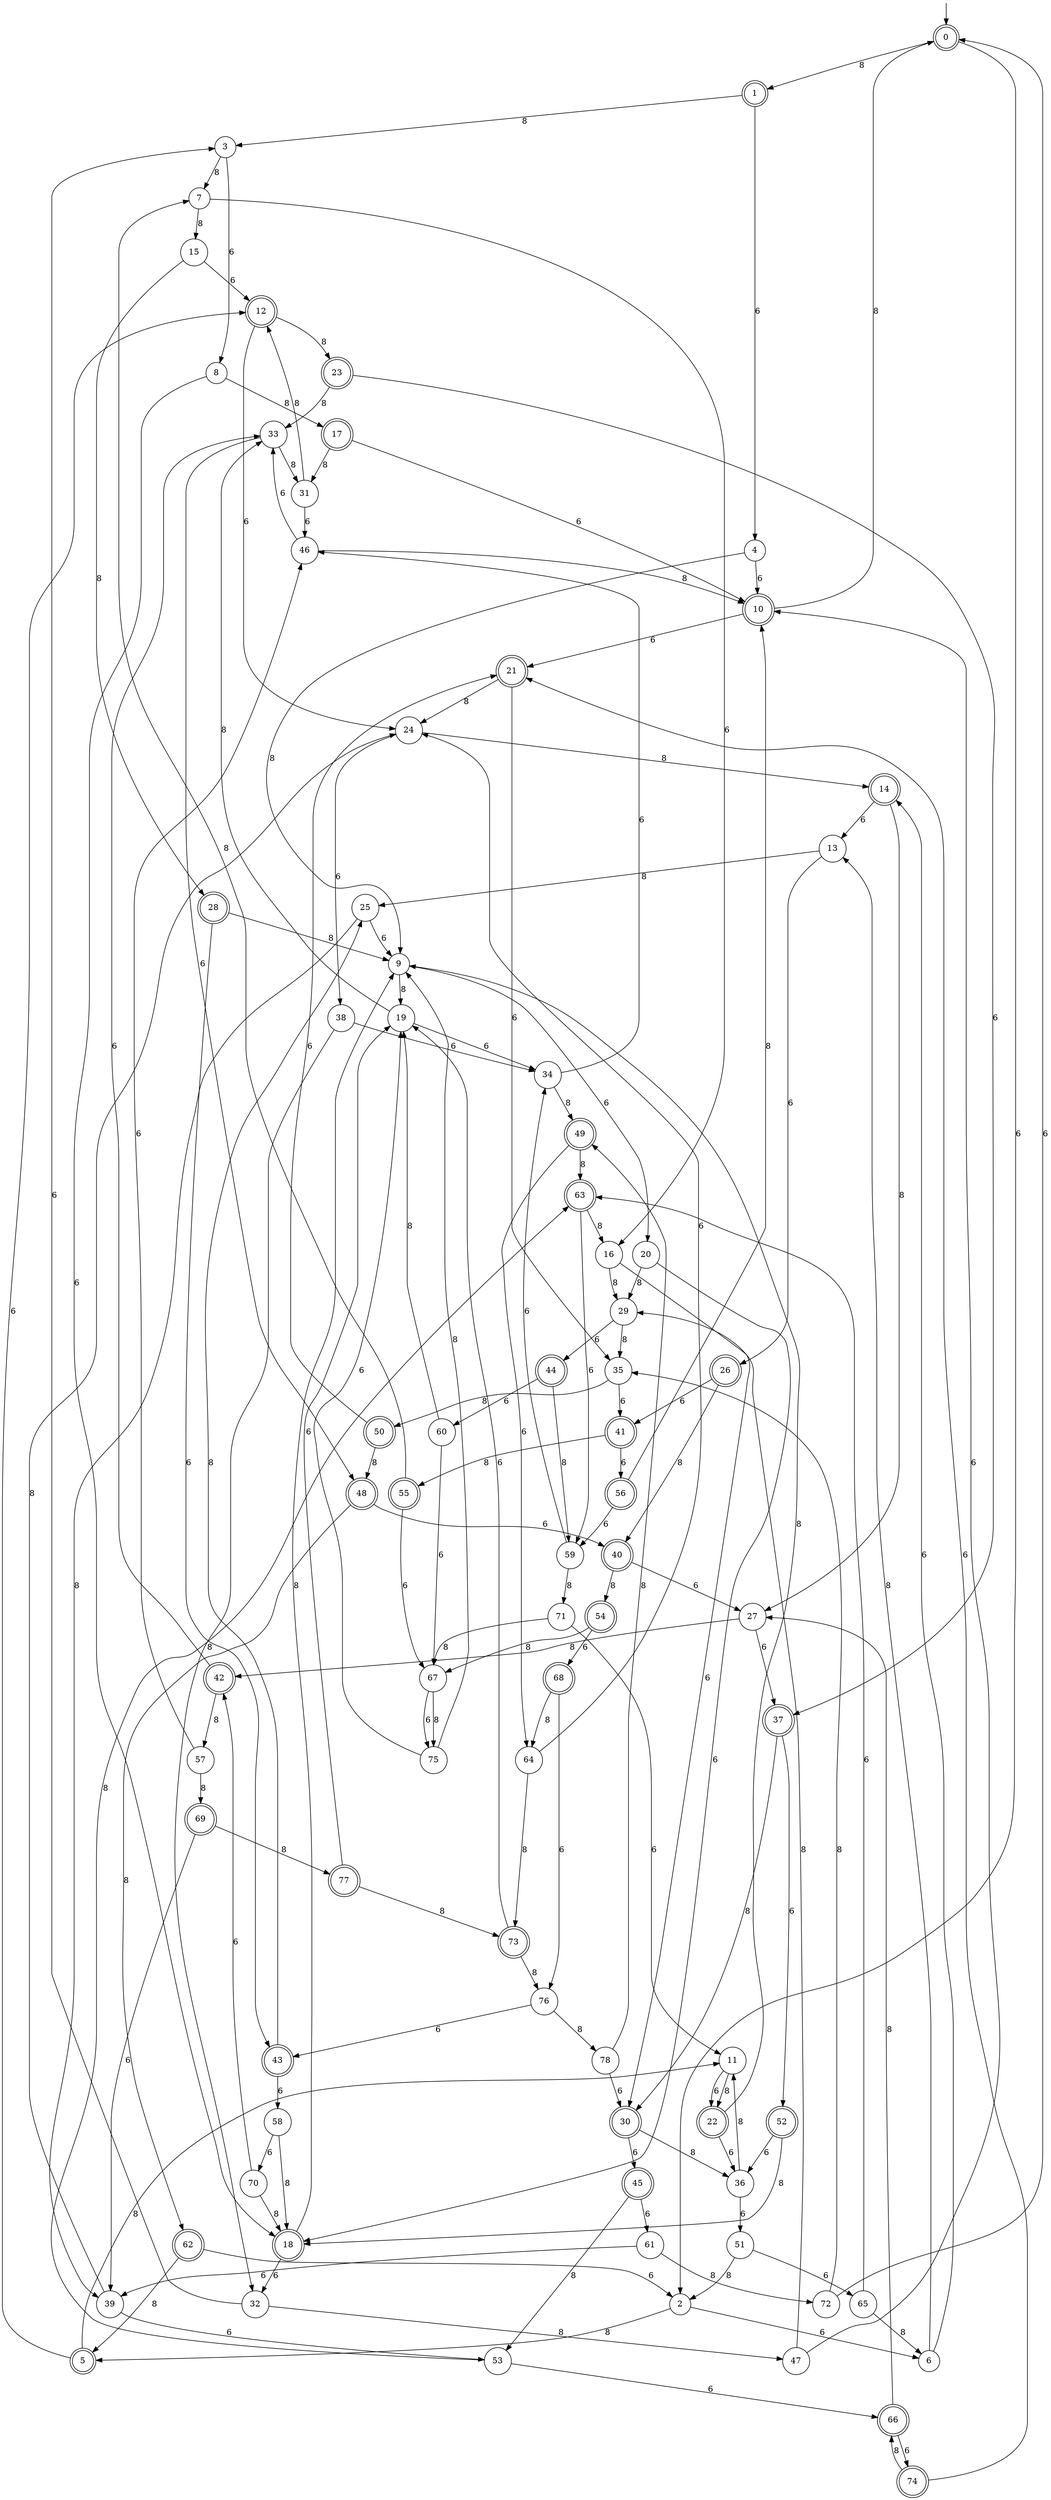 digraph g {

	s0 [shape="doublecircle" label="0"];
	s1 [shape="doublecircle" label="1"];
	s2 [shape="circle" label="2"];
	s3 [shape="circle" label="3"];
	s4 [shape="circle" label="4"];
	s5 [shape="doublecircle" label="5"];
	s6 [shape="circle" label="6"];
	s7 [shape="circle" label="7"];
	s8 [shape="circle" label="8"];
	s9 [shape="circle" label="9"];
	s10 [shape="doublecircle" label="10"];
	s11 [shape="circle" label="11"];
	s12 [shape="doublecircle" label="12"];
	s13 [shape="circle" label="13"];
	s14 [shape="doublecircle" label="14"];
	s15 [shape="circle" label="15"];
	s16 [shape="circle" label="16"];
	s17 [shape="doublecircle" label="17"];
	s18 [shape="doublecircle" label="18"];
	s19 [shape="circle" label="19"];
	s20 [shape="circle" label="20"];
	s21 [shape="doublecircle" label="21"];
	s22 [shape="doublecircle" label="22"];
	s23 [shape="doublecircle" label="23"];
	s24 [shape="circle" label="24"];
	s25 [shape="circle" label="25"];
	s26 [shape="doublecircle" label="26"];
	s27 [shape="circle" label="27"];
	s28 [shape="doublecircle" label="28"];
	s29 [shape="circle" label="29"];
	s30 [shape="doublecircle" label="30"];
	s31 [shape="circle" label="31"];
	s32 [shape="circle" label="32"];
	s33 [shape="circle" label="33"];
	s34 [shape="circle" label="34"];
	s35 [shape="circle" label="35"];
	s36 [shape="circle" label="36"];
	s37 [shape="doublecircle" label="37"];
	s38 [shape="circle" label="38"];
	s39 [shape="circle" label="39"];
	s40 [shape="doublecircle" label="40"];
	s41 [shape="doublecircle" label="41"];
	s42 [shape="doublecircle" label="42"];
	s43 [shape="doublecircle" label="43"];
	s44 [shape="doublecircle" label="44"];
	s45 [shape="doublecircle" label="45"];
	s46 [shape="circle" label="46"];
	s47 [shape="circle" label="47"];
	s48 [shape="doublecircle" label="48"];
	s49 [shape="doublecircle" label="49"];
	s50 [shape="doublecircle" label="50"];
	s51 [shape="circle" label="51"];
	s52 [shape="doublecircle" label="52"];
	s53 [shape="circle" label="53"];
	s54 [shape="doublecircle" label="54"];
	s55 [shape="doublecircle" label="55"];
	s56 [shape="doublecircle" label="56"];
	s57 [shape="circle" label="57"];
	s58 [shape="circle" label="58"];
	s59 [shape="circle" label="59"];
	s60 [shape="circle" label="60"];
	s61 [shape="circle" label="61"];
	s62 [shape="doublecircle" label="62"];
	s63 [shape="doublecircle" label="63"];
	s64 [shape="circle" label="64"];
	s65 [shape="circle" label="65"];
	s66 [shape="doublecircle" label="66"];
	s67 [shape="circle" label="67"];
	s68 [shape="doublecircle" label="68"];
	s69 [shape="doublecircle" label="69"];
	s70 [shape="circle" label="70"];
	s71 [shape="circle" label="71"];
	s72 [shape="circle" label="72"];
	s73 [shape="doublecircle" label="73"];
	s74 [shape="doublecircle" label="74"];
	s75 [shape="circle" label="75"];
	s76 [shape="circle" label="76"];
	s77 [shape="doublecircle" label="77"];
	s78 [shape="circle" label="78"];
	s0 -> s1 [label="8"];
	s0 -> s2 [label="6"];
	s1 -> s3 [label="8"];
	s1 -> s4 [label="6"];
	s2 -> s5 [label="8"];
	s2 -> s6 [label="6"];
	s3 -> s7 [label="8"];
	s3 -> s8 [label="6"];
	s4 -> s9 [label="8"];
	s4 -> s10 [label="6"];
	s5 -> s11 [label="8"];
	s5 -> s12 [label="6"];
	s6 -> s13 [label="8"];
	s6 -> s14 [label="6"];
	s7 -> s15 [label="8"];
	s7 -> s16 [label="6"];
	s8 -> s17 [label="8"];
	s8 -> s18 [label="6"];
	s9 -> s19 [label="8"];
	s9 -> s20 [label="6"];
	s10 -> s0 [label="8"];
	s10 -> s21 [label="6"];
	s11 -> s22 [label="8"];
	s11 -> s22 [label="6"];
	s12 -> s23 [label="8"];
	s12 -> s24 [label="6"];
	s13 -> s25 [label="8"];
	s13 -> s26 [label="6"];
	s14 -> s27 [label="8"];
	s14 -> s13 [label="6"];
	s15 -> s28 [label="8"];
	s15 -> s12 [label="6"];
	s16 -> s29 [label="8"];
	s16 -> s30 [label="6"];
	s17 -> s31 [label="8"];
	s17 -> s10 [label="6"];
	s18 -> s9 [label="8"];
	s18 -> s32 [label="6"];
	s19 -> s33 [label="8"];
	s19 -> s34 [label="6"];
	s20 -> s29 [label="8"];
	s20 -> s18 [label="6"];
	s21 -> s24 [label="8"];
	s21 -> s35 [label="6"];
	s22 -> s9 [label="8"];
	s22 -> s36 [label="6"];
	s23 -> s33 [label="8"];
	s23 -> s37 [label="6"];
	s24 -> s14 [label="8"];
	s24 -> s38 [label="6"];
	s25 -> s39 [label="8"];
	s25 -> s9 [label="6"];
	s26 -> s40 [label="8"];
	s26 -> s41 [label="6"];
	s27 -> s42 [label="8"];
	s27 -> s37 [label="6"];
	s28 -> s9 [label="8"];
	s28 -> s43 [label="6"];
	s29 -> s35 [label="8"];
	s29 -> s44 [label="6"];
	s30 -> s36 [label="8"];
	s30 -> s45 [label="6"];
	s31 -> s12 [label="8"];
	s31 -> s46 [label="6"];
	s32 -> s47 [label="8"];
	s32 -> s3 [label="6"];
	s33 -> s31 [label="8"];
	s33 -> s48 [label="6"];
	s34 -> s49 [label="8"];
	s34 -> s46 [label="6"];
	s35 -> s50 [label="8"];
	s35 -> s41 [label="6"];
	s36 -> s11 [label="8"];
	s36 -> s51 [label="6"];
	s37 -> s30 [label="8"];
	s37 -> s52 [label="6"];
	s38 -> s32 [label="8"];
	s38 -> s34 [label="6"];
	s39 -> s24 [label="8"];
	s39 -> s53 [label="6"];
	s40 -> s54 [label="8"];
	s40 -> s27 [label="6"];
	s41 -> s55 [label="8"];
	s41 -> s56 [label="6"];
	s42 -> s57 [label="8"];
	s42 -> s33 [label="6"];
	s43 -> s25 [label="8"];
	s43 -> s58 [label="6"];
	s44 -> s59 [label="8"];
	s44 -> s60 [label="6"];
	s45 -> s53 [label="8"];
	s45 -> s61 [label="6"];
	s46 -> s10 [label="8"];
	s46 -> s33 [label="6"];
	s47 -> s29 [label="8"];
	s47 -> s10 [label="6"];
	s48 -> s62 [label="8"];
	s48 -> s40 [label="6"];
	s49 -> s63 [label="8"];
	s49 -> s64 [label="6"];
	s50 -> s48 [label="8"];
	s50 -> s21 [label="6"];
	s51 -> s2 [label="8"];
	s51 -> s65 [label="6"];
	s52 -> s18 [label="8"];
	s52 -> s36 [label="6"];
	s53 -> s63 [label="8"];
	s53 -> s66 [label="6"];
	s54 -> s67 [label="8"];
	s54 -> s68 [label="6"];
	s55 -> s7 [label="8"];
	s55 -> s67 [label="6"];
	s56 -> s10 [label="8"];
	s56 -> s59 [label="6"];
	s57 -> s69 [label="8"];
	s57 -> s46 [label="6"];
	s58 -> s18 [label="8"];
	s58 -> s70 [label="6"];
	s59 -> s71 [label="8"];
	s59 -> s34 [label="6"];
	s60 -> s19 [label="8"];
	s60 -> s67 [label="6"];
	s61 -> s72 [label="8"];
	s61 -> s39 [label="6"];
	s62 -> s5 [label="8"];
	s62 -> s2 [label="6"];
	s63 -> s16 [label="8"];
	s63 -> s59 [label="6"];
	s64 -> s73 [label="8"];
	s64 -> s24 [label="6"];
	s65 -> s6 [label="8"];
	s65 -> s63 [label="6"];
	s66 -> s27 [label="8"];
	s66 -> s74 [label="6"];
	s67 -> s75 [label="8"];
	s67 -> s75 [label="6"];
	s68 -> s64 [label="8"];
	s68 -> s76 [label="6"];
	s69 -> s77 [label="8"];
	s69 -> s39 [label="6"];
	s70 -> s18 [label="8"];
	s70 -> s42 [label="6"];
	s71 -> s67 [label="8"];
	s71 -> s11 [label="6"];
	s72 -> s35 [label="8"];
	s72 -> s0 [label="6"];
	s73 -> s76 [label="8"];
	s73 -> s19 [label="6"];
	s74 -> s66 [label="8"];
	s74 -> s21 [label="6"];
	s75 -> s9 [label="8"];
	s75 -> s19 [label="6"];
	s76 -> s78 [label="8"];
	s76 -> s43 [label="6"];
	s77 -> s73 [label="8"];
	s77 -> s19 [label="6"];
	s78 -> s49 [label="8"];
	s78 -> s30 [label="6"];

__start0 [label="" shape="none" width="0" height="0"];
__start0 -> s0;

}
